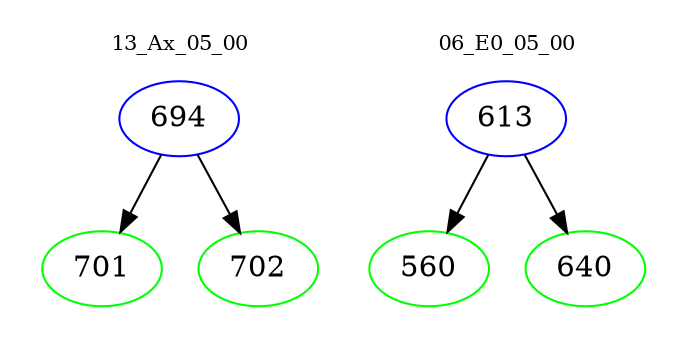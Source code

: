 digraph{
subgraph cluster_0 {
color = white
label = "13_Ax_05_00";
fontsize=10;
T0_694 [label="694", color="blue"]
T0_694 -> T0_701 [color="black"]
T0_701 [label="701", color="green"]
T0_694 -> T0_702 [color="black"]
T0_702 [label="702", color="green"]
}
subgraph cluster_1 {
color = white
label = "06_E0_05_00";
fontsize=10;
T1_613 [label="613", color="blue"]
T1_613 -> T1_560 [color="black"]
T1_560 [label="560", color="green"]
T1_613 -> T1_640 [color="black"]
T1_640 [label="640", color="green"]
}
}
